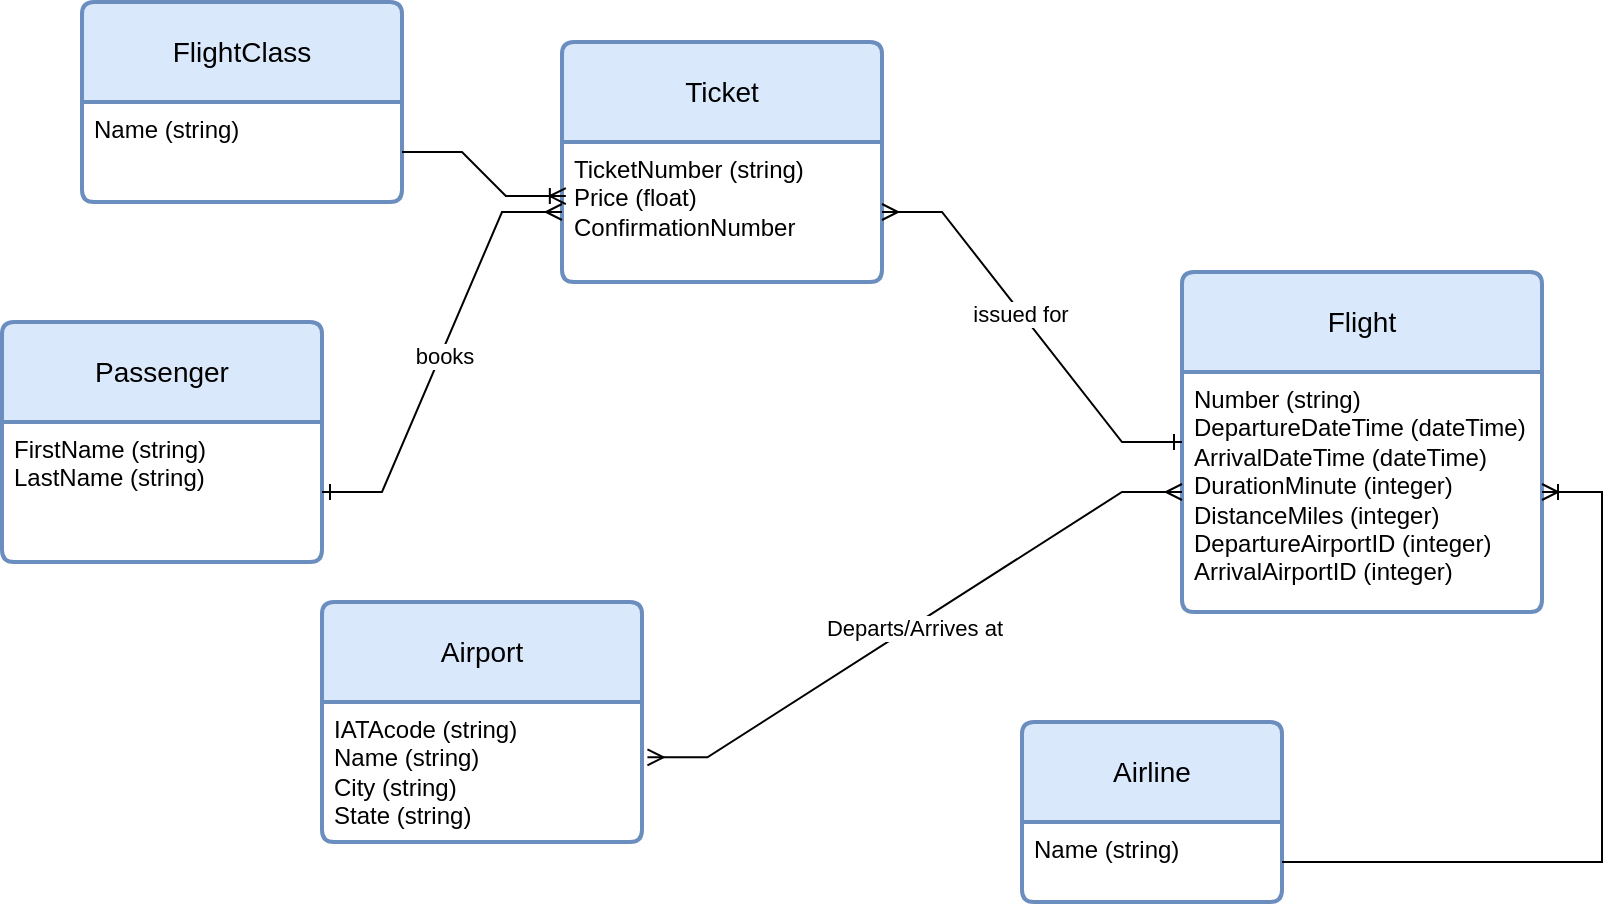 <mxfile version="21.6.2" type="github">
  <diagram id="R2lEEEUBdFMjLlhIrx00" name="Page-1">
    <mxGraphModel dx="977" dy="591" grid="1" gridSize="10" guides="1" tooltips="1" connect="1" arrows="1" fold="1" page="1" pageScale="1" pageWidth="850" pageHeight="1100" math="0" shadow="0" extFonts="Permanent Marker^https://fonts.googleapis.com/css?family=Permanent+Marker">
      <root>
        <mxCell id="0" />
        <mxCell id="1" parent="0" />
        <mxCell id="2aARvqG8crBuuV-Fg4Hc-2" value="Passenger" style="swimlane;childLayout=stackLayout;horizontal=1;startSize=50;horizontalStack=0;rounded=1;fontSize=14;fontStyle=0;strokeWidth=2;resizeParent=0;resizeLast=1;shadow=0;dashed=0;align=center;arcSize=4;whiteSpace=wrap;html=1;fillColor=#dae8fc;strokeColor=#6c8ebf;" vertex="1" parent="1">
          <mxGeometry x="80" y="270" width="160" height="120" as="geometry" />
        </mxCell>
        <mxCell id="2aARvqG8crBuuV-Fg4Hc-3" value="FirstName (string)&lt;br&gt;LastName (string)" style="align=left;strokeColor=none;fillColor=none;spacingLeft=4;fontSize=12;verticalAlign=top;resizable=0;rotatable=0;part=1;html=1;" vertex="1" parent="2aARvqG8crBuuV-Fg4Hc-2">
          <mxGeometry y="50" width="160" height="70" as="geometry" />
        </mxCell>
        <mxCell id="2aARvqG8crBuuV-Fg4Hc-4" value="Flight" style="swimlane;childLayout=stackLayout;horizontal=1;startSize=50;horizontalStack=0;rounded=1;fontSize=14;fontStyle=0;strokeWidth=2;resizeParent=0;resizeLast=1;shadow=0;dashed=0;align=center;arcSize=4;whiteSpace=wrap;html=1;fillColor=#dae8fc;strokeColor=#6c8ebf;" vertex="1" parent="1">
          <mxGeometry x="670" y="245" width="180" height="170" as="geometry" />
        </mxCell>
        <mxCell id="2aARvqG8crBuuV-Fg4Hc-5" value="Number (string)&lt;br&gt;DepartureDateTime (dateTime)&lt;br&gt;ArrivalDateTime (dateTime)&lt;br&gt;DurationMinute (integer)&lt;br&gt;DistanceMiles (integer)&lt;br&gt;DepartureAirportID (integer)&lt;br&gt;ArrivalAirportID (integer)" style="align=left;strokeColor=none;fillColor=none;spacingLeft=4;fontSize=12;verticalAlign=top;resizable=0;rotatable=0;part=1;html=1;" vertex="1" parent="2aARvqG8crBuuV-Fg4Hc-4">
          <mxGeometry y="50" width="180" height="120" as="geometry" />
        </mxCell>
        <mxCell id="2aARvqG8crBuuV-Fg4Hc-10" value="Airport" style="swimlane;childLayout=stackLayout;horizontal=1;startSize=50;horizontalStack=0;rounded=1;fontSize=14;fontStyle=0;strokeWidth=2;resizeParent=0;resizeLast=1;shadow=0;dashed=0;align=center;arcSize=4;whiteSpace=wrap;html=1;fillColor=#dae8fc;strokeColor=#6c8ebf;" vertex="1" parent="1">
          <mxGeometry x="240" y="410" width="160" height="120" as="geometry" />
        </mxCell>
        <mxCell id="2aARvqG8crBuuV-Fg4Hc-11" value="IATAcode (string)&lt;br&gt;Name (string)&lt;br&gt;City (string)&lt;br&gt;State (string)" style="align=left;strokeColor=none;fillColor=none;spacingLeft=4;fontSize=12;verticalAlign=top;resizable=0;rotatable=0;part=1;html=1;" vertex="1" parent="2aARvqG8crBuuV-Fg4Hc-10">
          <mxGeometry y="50" width="160" height="70" as="geometry" />
        </mxCell>
        <mxCell id="2aARvqG8crBuuV-Fg4Hc-12" value="" style="edgeStyle=entityRelationEdgeStyle;fontSize=12;html=1;endArrow=ERmany;startArrow=ERmany;rounded=0;exitX=1.017;exitY=0.395;exitDx=0;exitDy=0;entryX=0;entryY=0.5;entryDx=0;entryDy=0;exitPerimeter=0;" edge="1" parent="1" source="2aARvqG8crBuuV-Fg4Hc-11" target="2aARvqG8crBuuV-Fg4Hc-5">
          <mxGeometry width="100" height="100" relative="1" as="geometry">
            <mxPoint x="520" y="502.5" as="sourcePoint" />
            <mxPoint x="645" y="280" as="targetPoint" />
            <Array as="points">
              <mxPoint x="570" y="240" />
              <mxPoint x="630" y="290" />
              <mxPoint x="640" y="300" />
            </Array>
          </mxGeometry>
        </mxCell>
        <mxCell id="2aARvqG8crBuuV-Fg4Hc-13" value="Departs/Arrives at" style="edgeLabel;html=1;align=center;verticalAlign=middle;resizable=0;points=[];" vertex="1" connectable="0" parent="2aARvqG8crBuuV-Fg4Hc-12">
          <mxGeometry x="-0.009" y="-1" relative="1" as="geometry">
            <mxPoint as="offset" />
          </mxGeometry>
        </mxCell>
        <mxCell id="2aARvqG8crBuuV-Fg4Hc-14" value="Ticket" style="swimlane;childLayout=stackLayout;horizontal=1;startSize=50;horizontalStack=0;rounded=1;fontSize=14;fontStyle=0;strokeWidth=2;resizeParent=0;resizeLast=1;shadow=0;dashed=0;align=center;arcSize=4;whiteSpace=wrap;html=1;fillColor=#dae8fc;strokeColor=#6c8ebf;" vertex="1" parent="1">
          <mxGeometry x="360" y="130" width="160" height="120" as="geometry" />
        </mxCell>
        <mxCell id="2aARvqG8crBuuV-Fg4Hc-15" value="TicketNumber (string)&lt;br&gt;Price (float)&lt;br&gt;ConfirmationNumber" style="align=left;strokeColor=none;fillColor=none;spacingLeft=4;fontSize=12;verticalAlign=top;resizable=0;rotatable=0;part=1;html=1;" vertex="1" parent="2aARvqG8crBuuV-Fg4Hc-14">
          <mxGeometry y="50" width="160" height="70" as="geometry" />
        </mxCell>
        <mxCell id="2aARvqG8crBuuV-Fg4Hc-16" value="" style="edgeStyle=entityRelationEdgeStyle;fontSize=12;html=1;endArrow=ERmany;startArrow=ERone;rounded=0;entryX=0;entryY=0.5;entryDx=0;entryDy=0;startFill=0;" edge="1" parent="1" source="2aARvqG8crBuuV-Fg4Hc-3" target="2aARvqG8crBuuV-Fg4Hc-15">
          <mxGeometry width="100" height="100" relative="1" as="geometry">
            <mxPoint x="250" y="340" as="sourcePoint" />
            <mxPoint x="350" y="240" as="targetPoint" />
          </mxGeometry>
        </mxCell>
        <mxCell id="2aARvqG8crBuuV-Fg4Hc-17" value="books" style="edgeLabel;html=1;align=center;verticalAlign=middle;resizable=0;points=[];" vertex="1" connectable="0" parent="2aARvqG8crBuuV-Fg4Hc-16">
          <mxGeometry x="-0.013" y="-1" relative="1" as="geometry">
            <mxPoint as="offset" />
          </mxGeometry>
        </mxCell>
        <mxCell id="2aARvqG8crBuuV-Fg4Hc-18" value="" style="edgeStyle=entityRelationEdgeStyle;fontSize=12;html=1;endArrow=ERone;startArrow=ERmany;rounded=0;exitX=1;exitY=0.5;exitDx=0;exitDy=0;entryX=0;entryY=0.5;entryDx=0;entryDy=0;endFill=0;" edge="1" parent="1" source="2aARvqG8crBuuV-Fg4Hc-15" target="2aARvqG8crBuuV-Fg4Hc-4">
          <mxGeometry width="100" height="100" relative="1" as="geometry">
            <mxPoint x="540" y="230" as="sourcePoint" />
            <mxPoint x="640" y="130" as="targetPoint" />
          </mxGeometry>
        </mxCell>
        <mxCell id="2aARvqG8crBuuV-Fg4Hc-19" value="issued for" style="edgeLabel;html=1;align=center;verticalAlign=middle;resizable=0;points=[];" vertex="1" connectable="0" parent="2aARvqG8crBuuV-Fg4Hc-18">
          <mxGeometry x="-0.086" y="-1" relative="1" as="geometry">
            <mxPoint as="offset" />
          </mxGeometry>
        </mxCell>
        <mxCell id="2aARvqG8crBuuV-Fg4Hc-21" value="Airline" style="swimlane;childLayout=stackLayout;horizontal=1;startSize=50;horizontalStack=0;rounded=1;fontSize=14;fontStyle=0;strokeWidth=2;resizeParent=0;resizeLast=1;shadow=0;dashed=0;align=center;arcSize=4;whiteSpace=wrap;html=1;fillColor=#dae8fc;strokeColor=#6c8ebf;" vertex="1" parent="1">
          <mxGeometry x="590" y="470" width="130" height="90" as="geometry" />
        </mxCell>
        <mxCell id="2aARvqG8crBuuV-Fg4Hc-22" value="Name (string)" style="align=left;strokeColor=none;fillColor=none;spacingLeft=4;fontSize=12;verticalAlign=top;resizable=0;rotatable=0;part=1;html=1;" vertex="1" parent="2aARvqG8crBuuV-Fg4Hc-21">
          <mxGeometry y="50" width="130" height="40" as="geometry" />
        </mxCell>
        <mxCell id="2aARvqG8crBuuV-Fg4Hc-23" value="" style="edgeStyle=entityRelationEdgeStyle;fontSize=12;html=1;endArrow=ERoneToMany;rounded=0;" edge="1" parent="1" source="2aARvqG8crBuuV-Fg4Hc-22" target="2aARvqG8crBuuV-Fg4Hc-5">
          <mxGeometry width="100" height="100" relative="1" as="geometry">
            <mxPoint x="750" y="550" as="sourcePoint" />
            <mxPoint x="770" y="420" as="targetPoint" />
          </mxGeometry>
        </mxCell>
        <mxCell id="2aARvqG8crBuuV-Fg4Hc-25" value="FlightClass" style="swimlane;childLayout=stackLayout;horizontal=1;startSize=50;horizontalStack=0;rounded=1;fontSize=14;fontStyle=0;strokeWidth=2;resizeParent=0;resizeLast=1;shadow=0;dashed=0;align=center;arcSize=4;whiteSpace=wrap;html=1;fillColor=#dae8fc;strokeColor=#6c8ebf;" vertex="1" parent="1">
          <mxGeometry x="120" y="110" width="160" height="100" as="geometry" />
        </mxCell>
        <mxCell id="2aARvqG8crBuuV-Fg4Hc-26" value="Name (string)" style="align=left;strokeColor=none;fillColor=none;spacingLeft=4;fontSize=12;verticalAlign=top;resizable=0;rotatable=0;part=1;html=1;" vertex="1" parent="2aARvqG8crBuuV-Fg4Hc-25">
          <mxGeometry y="50" width="160" height="50" as="geometry" />
        </mxCell>
        <mxCell id="2aARvqG8crBuuV-Fg4Hc-27" value="" style="edgeStyle=entityRelationEdgeStyle;fontSize=12;html=1;endArrow=ERoneToMany;rounded=0;exitX=1;exitY=0.5;exitDx=0;exitDy=0;entryX=0.012;entryY=0.386;entryDx=0;entryDy=0;entryPerimeter=0;" edge="1" parent="1" source="2aARvqG8crBuuV-Fg4Hc-26" target="2aARvqG8crBuuV-Fg4Hc-15">
          <mxGeometry width="100" height="100" relative="1" as="geometry">
            <mxPoint x="280" y="120" as="sourcePoint" />
            <mxPoint x="347.28" y="212.58" as="targetPoint" />
            <Array as="points">
              <mxPoint x="190" y="245.65" />
              <mxPoint x="100" y="195.65" />
            </Array>
          </mxGeometry>
        </mxCell>
      </root>
    </mxGraphModel>
  </diagram>
</mxfile>
